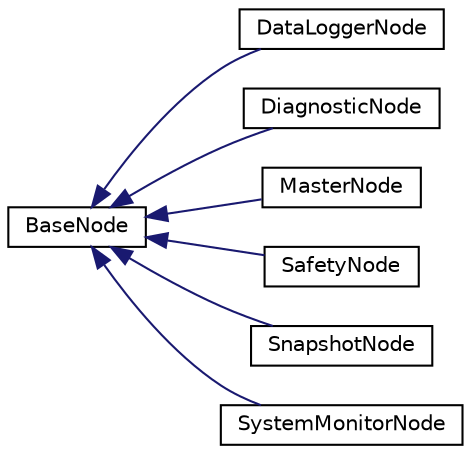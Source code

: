 digraph "Graphical Class Hierarchy"
{
 // LATEX_PDF_SIZE
  edge [fontname="Helvetica",fontsize="10",labelfontname="Helvetica",labelfontsize="10"];
  node [fontname="Helvetica",fontsize="10",shape=record];
  rankdir="LR";
  Node0 [label="BaseNode",height=0.2,width=0.4,color="black", fillcolor="white", style="filled",URL="$classBaseNode.html",tooltip="This is a BaseNode class. All Nodes should be a derived class from this Base Class."];
  Node0 -> Node1 [dir="back",color="midnightblue",fontsize="10",style="solid",fontname="Helvetica"];
  Node1 [label="DataLoggerNode",height=0.2,width=0.4,color="black", fillcolor="white", style="filled",URL="$classDataLoggerNode.html",tooltip="A Node that can be used to collect bag files. Configured as either always logging to disk,..."];
  Node0 -> Node2 [dir="back",color="midnightblue",fontsize="10",style="solid",fontname="Helvetica"];
  Node2 [label="DiagnosticNode",height=0.2,width=0.4,color="black", fillcolor="white", style="filled",URL="$classDiagnosticNode.html",tooltip=" "];
  Node0 -> Node3 [dir="back",color="midnightblue",fontsize="10",style="solid",fontname="Helvetica"];
  Node3 [label="MasterNode",height=0.2,width=0.4,color="black", fillcolor="white", style="filled",URL="$classMasterNode.html",tooltip=" "];
  Node0 -> Node4 [dir="back",color="midnightblue",fontsize="10",style="solid",fontname="Helvetica"];
  Node4 [label="SafetyNode",height=0.2,width=0.4,color="black", fillcolor="white", style="filled",URL="$classSafetyNode.html",tooltip=" "];
  Node0 -> Node5 [dir="back",color="midnightblue",fontsize="10",style="solid",fontname="Helvetica"];
  Node5 [label="SnapshotNode",height=0.2,width=0.4,color="black", fillcolor="white", style="filled",URL="$classSnapshotNode.html",tooltip=" "];
  Node0 -> Node6 [dir="back",color="midnightblue",fontsize="10",style="solid",fontname="Helvetica"];
  Node6 [label="SystemMonitorNode",height=0.2,width=0.4,color="black", fillcolor="white", style="filled",URL="$classSystemMonitorNode.html",tooltip=" "];
}

